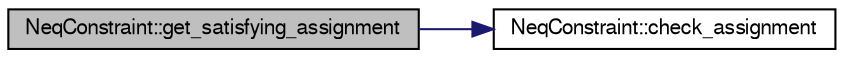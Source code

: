 digraph G
{
  edge [fontname="FreeSans",fontsize="10",labelfontname="FreeSans",labelfontsize="10"];
  node [fontname="FreeSans",fontsize="10",shape=record];
  rankdir=LR;
  Node1 [label="NeqConstraint::get_satisfying_assignment",height=0.2,width=0.4,color="black", fillcolor="grey75", style="filled" fontcolor="black"];
  Node1 -> Node2 [color="midnightblue",fontsize="10",style="solid",fontname="FreeSans"];
  Node2 [label="NeqConstraint::check_assignment",height=0.2,width=0.4,color="black", fillcolor="white", style="filled",URL="$struct_neq_constraint.html#dc9fc609dc54148953afa49a2424ecdd",tooltip="Checks if an assignment is satisfied."];
}

